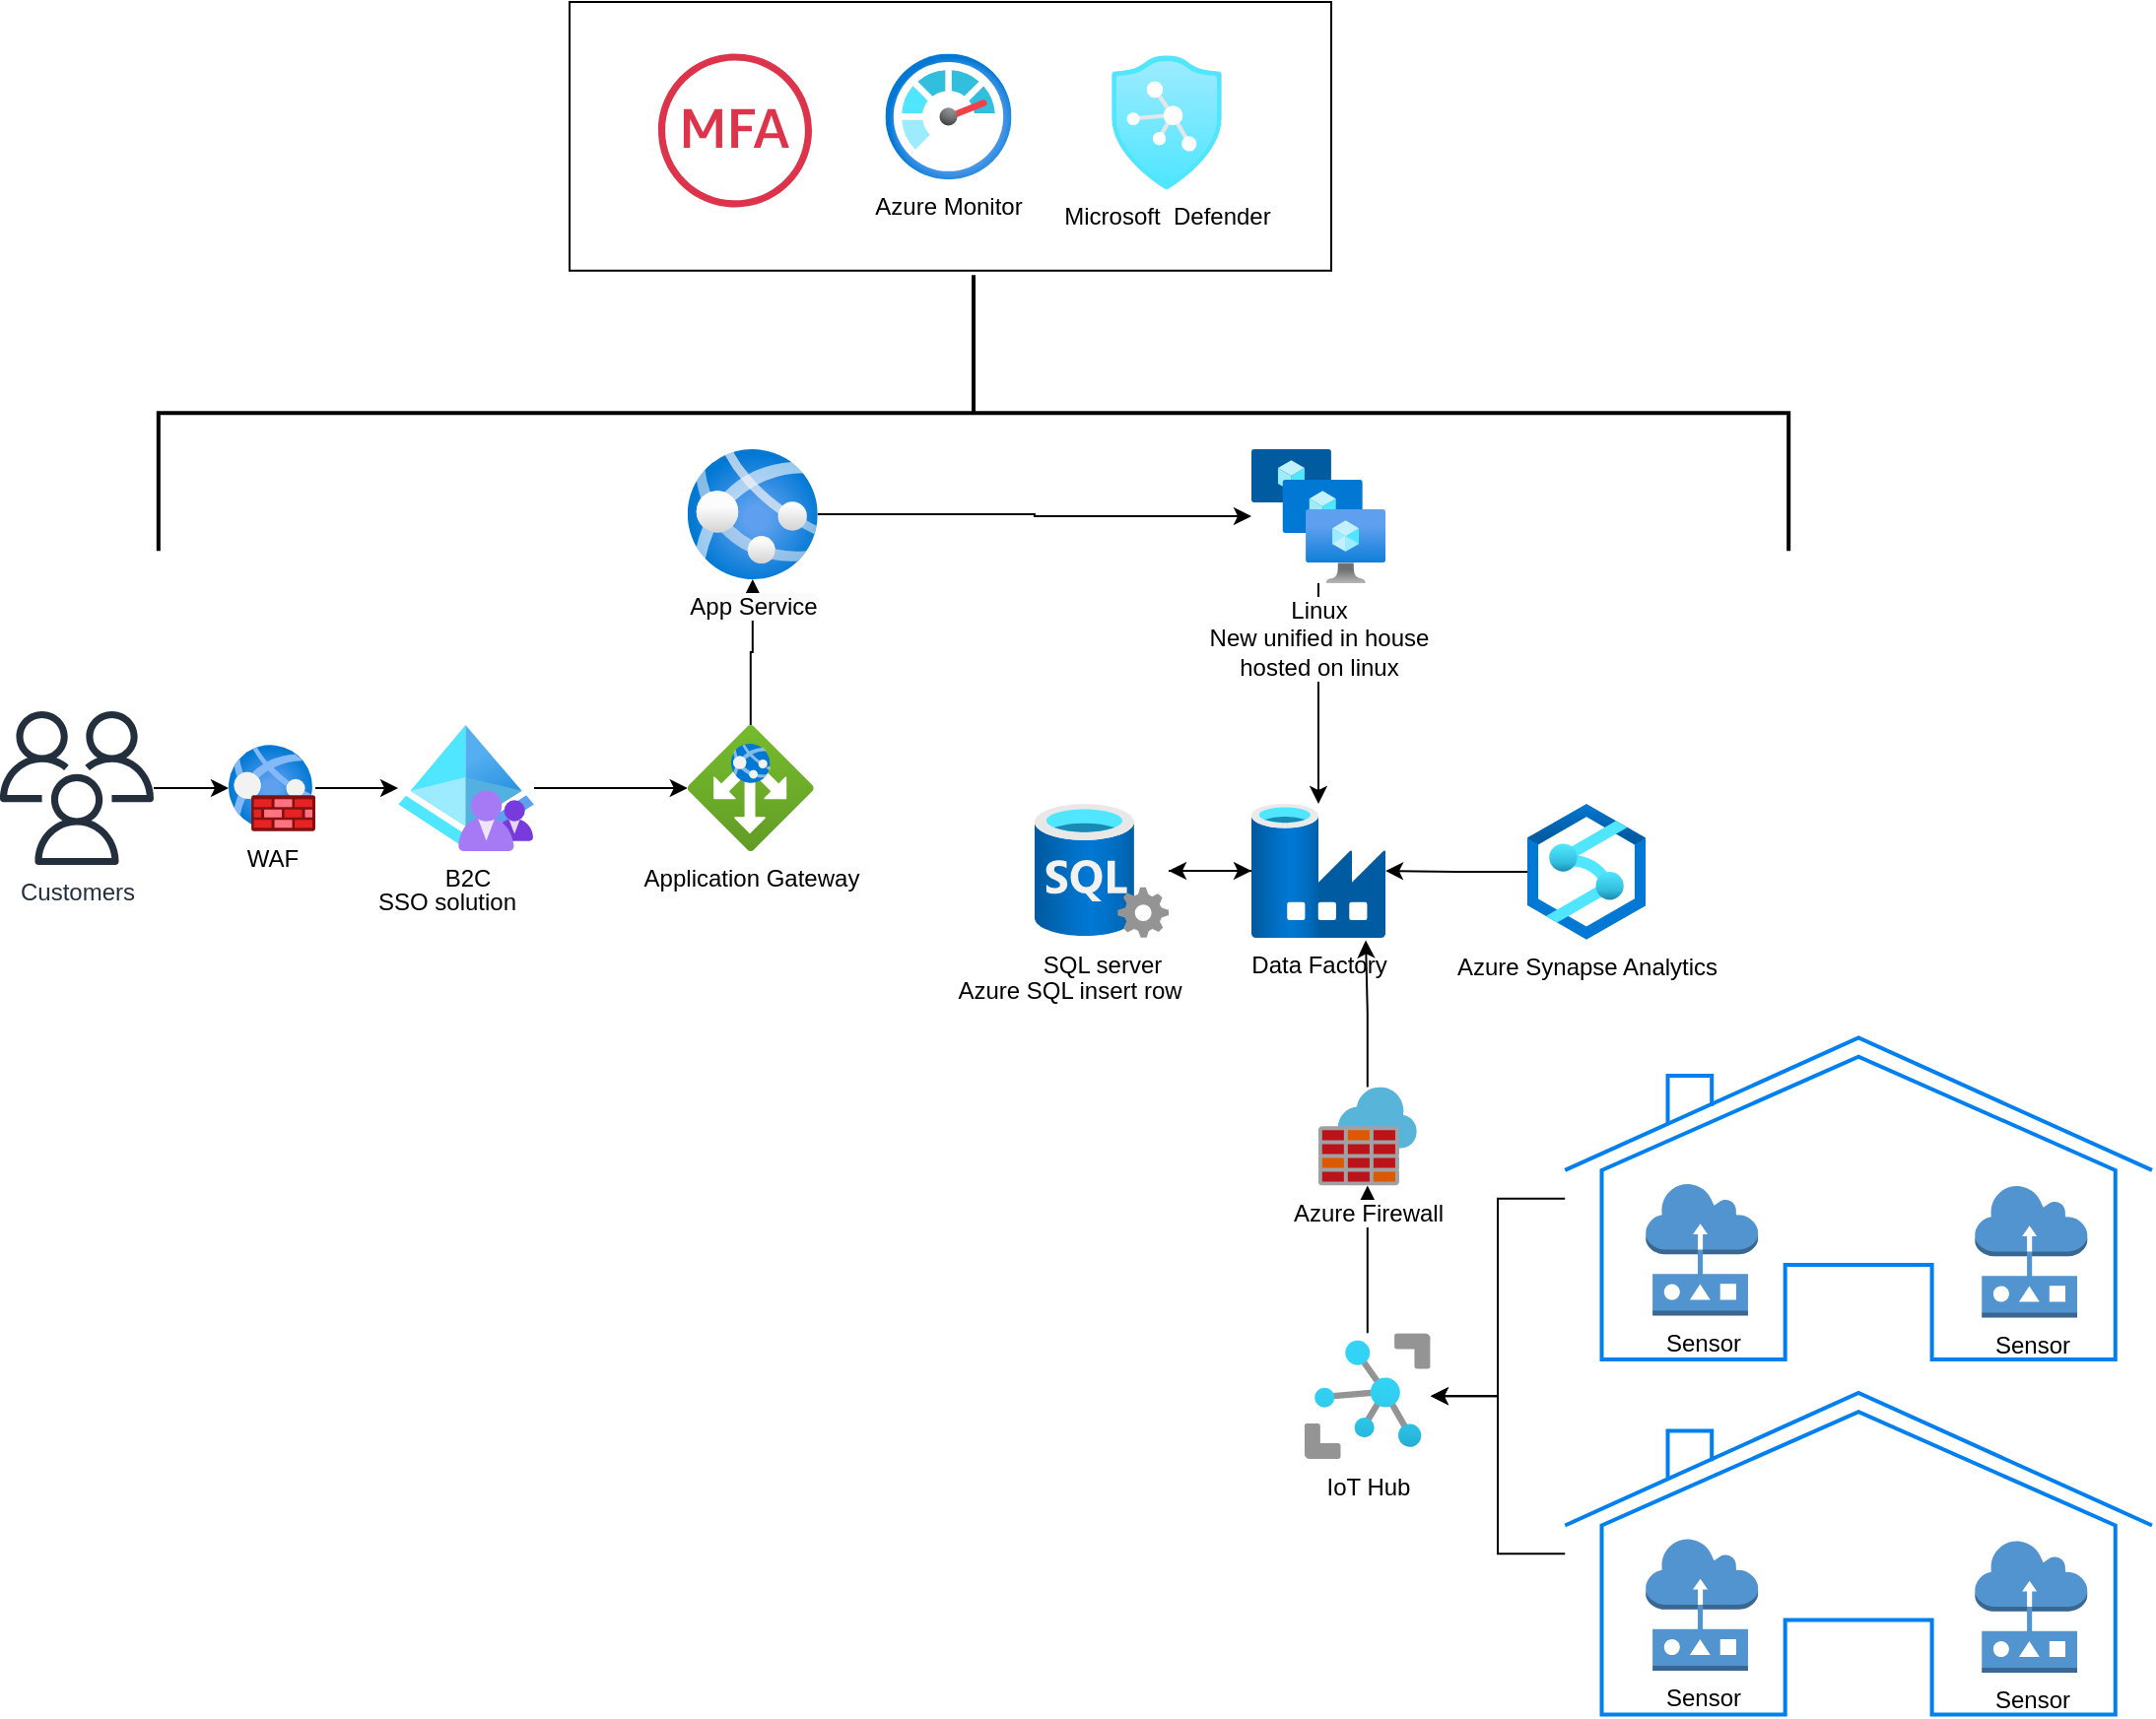 <mxfile version="21.7.4" type="github">
  <diagram name="Page-1" id="bsTo58zp84ljqE6qS9Kt">
    <mxGraphModel dx="3160" dy="1284" grid="1" gridSize="10" guides="1" tooltips="1" connect="1" arrows="1" fold="1" page="1" pageScale="1" pageWidth="827" pageHeight="1169" math="0" shadow="0">
      <root>
        <mxCell id="0" />
        <mxCell id="1" parent="0" />
        <mxCell id="RAjeQEvejyIeY-pR_Ogj-1" value="" style="verticalLabelPosition=bottom;verticalAlign=top;html=1;shape=mxgraph.basic.rect;fillColor2=none;strokeWidth=1;size=20;indent=5;" vertex="1" parent="1">
          <mxGeometry x="11" y="103.0" width="386.5" height="136.37" as="geometry" />
        </mxCell>
        <mxCell id="RAjeQEvejyIeY-pR_Ogj-5" style="edgeStyle=orthogonalEdgeStyle;rounded=0;orthogonalLoop=1;jettySize=auto;html=1;" edge="1" parent="1" source="RAjeQEvejyIeY-pR_Ogj-6" target="RAjeQEvejyIeY-pR_Ogj-33">
          <mxGeometry relative="1" as="geometry" />
        </mxCell>
        <mxCell id="RAjeQEvejyIeY-pR_Ogj-6" value="Data Factory&lt;br&gt;" style="image;aspect=fixed;html=1;points=[];align=center;fontSize=12;image=img/lib/azure2/databases/Data_Factory.svg;" vertex="1" parent="1">
          <mxGeometry x="357" y="510" width="68" height="68" as="geometry" />
        </mxCell>
        <mxCell id="RAjeQEvejyIeY-pR_Ogj-7" style="edgeStyle=orthogonalEdgeStyle;rounded=0;orthogonalLoop=1;jettySize=auto;html=1;" edge="1" parent="1" source="RAjeQEvejyIeY-pR_Ogj-8" target="RAjeQEvejyIeY-pR_Ogj-6">
          <mxGeometry relative="1" as="geometry" />
        </mxCell>
        <mxCell id="RAjeQEvejyIeY-pR_Ogj-8" value="Azure Synapse Analytics" style="image;aspect=fixed;html=1;points=[];align=center;fontSize=12;image=img/lib/azure2/analytics/Azure_Synapse_Analytics.svg;" vertex="1" parent="1">
          <mxGeometry x="497" y="510" width="60" height="69" as="geometry" />
        </mxCell>
        <mxCell id="RAjeQEvejyIeY-pR_Ogj-10" value="Microsoft&amp;nbsp; Defender" style="image;aspect=fixed;html=1;points=[];align=center;fontSize=12;image=img/lib/azure2/security/Azure_Defender.svg;" vertex="1" parent="1">
          <mxGeometry x="286" y="130.18" width="56.0" height="68" as="geometry" />
        </mxCell>
        <mxCell id="RAjeQEvejyIeY-pR_Ogj-11" value="Azure Monitor" style="image;aspect=fixed;html=1;points=[];align=center;fontSize=12;image=img/lib/azure2/management_governance/Monitor.svg;" vertex="1" parent="1">
          <mxGeometry x="171.25" y="129.19" width="64" height="64" as="geometry" />
        </mxCell>
        <mxCell id="RAjeQEvejyIeY-pR_Ogj-12" style="edgeStyle=orthogonalEdgeStyle;rounded=0;orthogonalLoop=1;jettySize=auto;html=1;entryX=0.853;entryY=1.018;entryDx=0;entryDy=0;entryPerimeter=0;" edge="1" parent="1" source="RAjeQEvejyIeY-pR_Ogj-61" target="RAjeQEvejyIeY-pR_Ogj-6">
          <mxGeometry relative="1" as="geometry">
            <mxPoint x="418.9" y="718.0" as="targetPoint" />
          </mxGeometry>
        </mxCell>
        <mxCell id="RAjeQEvejyIeY-pR_Ogj-13" style="edgeStyle=orthogonalEdgeStyle;rounded=0;orthogonalLoop=1;jettySize=auto;html=1;" edge="1" parent="1" source="RAjeQEvejyIeY-pR_Ogj-14" target="RAjeQEvejyIeY-pR_Ogj-61">
          <mxGeometry relative="1" as="geometry" />
        </mxCell>
        <mxCell id="RAjeQEvejyIeY-pR_Ogj-14" value="IoT Hub&lt;br&gt;" style="image;aspect=fixed;html=1;points=[];align=center;fontSize=12;image=img/lib/azure2/iot/IoT_Hub.svg;" vertex="1" parent="1">
          <mxGeometry x="383.9" y="778.63" width="64" height="64" as="geometry" />
        </mxCell>
        <mxCell id="RAjeQEvejyIeY-pR_Ogj-20" style="edgeStyle=orthogonalEdgeStyle;rounded=0;orthogonalLoop=1;jettySize=auto;html=1;" edge="1" parent="1" source="RAjeQEvejyIeY-pR_Ogj-21" target="RAjeQEvejyIeY-pR_Ogj-14">
          <mxGeometry relative="1" as="geometry" />
        </mxCell>
        <mxCell id="RAjeQEvejyIeY-pR_Ogj-21" value="" style="html=1;verticalLabelPosition=bottom;align=center;labelBackgroundColor=#ffffff;verticalAlign=top;strokeWidth=2;strokeColor=#0080F0;shadow=0;dashed=0;shape=mxgraph.ios7.icons.home;" vertex="1" parent="1">
          <mxGeometry x="516.13" y="628.74" width="297.87" height="163.26" as="geometry" />
        </mxCell>
        <mxCell id="RAjeQEvejyIeY-pR_Ogj-22" value="Sensor&lt;br&gt;" style="outlineConnect=0;dashed=0;verticalLabelPosition=bottom;verticalAlign=top;align=center;html=1;shape=mxgraph.aws3.sensor;fillColor=#5294CF;gradientColor=none;" vertex="1" parent="1">
          <mxGeometry x="724.18" y="703.74" width="56.95" height="67" as="geometry" />
        </mxCell>
        <mxCell id="RAjeQEvejyIeY-pR_Ogj-23" value="Sensor&lt;br&gt;" style="outlineConnect=0;dashed=0;verticalLabelPosition=bottom;verticalAlign=top;align=center;html=1;shape=mxgraph.aws3.sensor;fillColor=#5294CF;gradientColor=none;" vertex="1" parent="1">
          <mxGeometry x="557.13" y="702.74" width="56.95" height="67" as="geometry" />
        </mxCell>
        <mxCell id="RAjeQEvejyIeY-pR_Ogj-24" style="edgeStyle=orthogonalEdgeStyle;rounded=0;orthogonalLoop=1;jettySize=auto;html=1;" edge="1" parent="1" source="RAjeQEvejyIeY-pR_Ogj-25" target="RAjeQEvejyIeY-pR_Ogj-14">
          <mxGeometry relative="1" as="geometry" />
        </mxCell>
        <mxCell id="RAjeQEvejyIeY-pR_Ogj-25" value="" style="html=1;verticalLabelPosition=bottom;align=center;labelBackgroundColor=#ffffff;verticalAlign=top;strokeWidth=2;strokeColor=#0080F0;shadow=0;dashed=0;shape=mxgraph.ios7.icons.home;" vertex="1" parent="1">
          <mxGeometry x="516.13" y="809" width="297.87" height="163.26" as="geometry" />
        </mxCell>
        <mxCell id="RAjeQEvejyIeY-pR_Ogj-26" value="Sensor&lt;br&gt;" style="outlineConnect=0;dashed=0;verticalLabelPosition=bottom;verticalAlign=top;align=center;html=1;shape=mxgraph.aws3.sensor;fillColor=#5294CF;gradientColor=none;" vertex="1" parent="1">
          <mxGeometry x="724.18" y="884" width="56.95" height="67" as="geometry" />
        </mxCell>
        <mxCell id="RAjeQEvejyIeY-pR_Ogj-27" value="Sensor&lt;br&gt;" style="outlineConnect=0;dashed=0;verticalLabelPosition=bottom;verticalAlign=top;align=center;html=1;shape=mxgraph.aws3.sensor;fillColor=#5294CF;gradientColor=none;" vertex="1" parent="1">
          <mxGeometry x="557.13" y="883" width="56.95" height="67" as="geometry" />
        </mxCell>
        <mxCell id="RAjeQEvejyIeY-pR_Ogj-30" value="Customers" style="sketch=0;outlineConnect=0;fontColor=#232F3E;gradientColor=none;fillColor=#232F3D;strokeColor=none;dashed=0;verticalLabelPosition=bottom;verticalAlign=top;align=center;html=1;fontSize=12;fontStyle=0;aspect=fixed;pointerEvents=1;shape=mxgraph.aws4.users;" vertex="1" parent="1">
          <mxGeometry x="-278" y="463" width="78" height="78" as="geometry" />
        </mxCell>
        <mxCell id="RAjeQEvejyIeY-pR_Ogj-32" style="edgeStyle=orthogonalEdgeStyle;rounded=0;orthogonalLoop=1;jettySize=auto;html=1;" edge="1" parent="1" source="RAjeQEvejyIeY-pR_Ogj-33" target="RAjeQEvejyIeY-pR_Ogj-6">
          <mxGeometry relative="1" as="geometry" />
        </mxCell>
        <mxCell id="RAjeQEvejyIeY-pR_Ogj-33" value="SQL server&lt;br&gt;" style="image;aspect=fixed;html=1;points=[];align=center;fontSize=12;image=img/lib/azure2/databases/SQL_Server.svg;" vertex="1" parent="1">
          <mxGeometry x="247" y="510" width="68" height="68" as="geometry" />
        </mxCell>
        <mxCell id="RAjeQEvejyIeY-pR_Ogj-34" value="Azure SQL insert row" style="text;strokeColor=none;align=center;fillColor=none;html=1;verticalAlign=middle;whiteSpace=wrap;rounded=0;" vertex="1" parent="1">
          <mxGeometry x="190.0" y="575" width="150" height="60" as="geometry" />
        </mxCell>
        <mxCell id="RAjeQEvejyIeY-pR_Ogj-40" value="" style="edgeStyle=orthogonalEdgeStyle;rounded=0;orthogonalLoop=1;jettySize=auto;html=1;" edge="1" parent="1" source="RAjeQEvejyIeY-pR_Ogj-55" target="RAjeQEvejyIeY-pR_Ogj-42">
          <mxGeometry relative="1" as="geometry">
            <mxPoint x="-142" y="502" as="sourcePoint" />
            <mxPoint x="93" y="505" as="targetPoint" />
          </mxGeometry>
        </mxCell>
        <mxCell id="RAjeQEvejyIeY-pR_Ogj-41" style="edgeStyle=orthogonalEdgeStyle;rounded=0;orthogonalLoop=1;jettySize=auto;html=1;" edge="1" parent="1" source="RAjeQEvejyIeY-pR_Ogj-42" target="RAjeQEvejyIeY-pR_Ogj-49">
          <mxGeometry relative="1" as="geometry" />
        </mxCell>
        <mxCell id="RAjeQEvejyIeY-pR_Ogj-42" value="B2C" style="image;aspect=fixed;html=1;points=[];align=center;fontSize=12;image=img/lib/azure2/identity/Azure_AD_B2C.svg;" vertex="1" parent="1">
          <mxGeometry x="-76" y="470" width="69" height="64" as="geometry" />
        </mxCell>
        <mxCell id="RAjeQEvejyIeY-pR_Ogj-43" value="SSO solution" style="text;strokeColor=none;align=center;fillColor=none;html=1;verticalAlign=middle;whiteSpace=wrap;rounded=0;" vertex="1" parent="1">
          <mxGeometry x="-101.5" y="535" width="100" height="50" as="geometry" />
        </mxCell>
        <mxCell id="RAjeQEvejyIeY-pR_Ogj-44" style="edgeStyle=orthogonalEdgeStyle;rounded=0;orthogonalLoop=1;jettySize=auto;html=1;" edge="1" parent="1" source="RAjeQEvejyIeY-pR_Ogj-45" target="RAjeQEvejyIeY-pR_Ogj-6">
          <mxGeometry relative="1" as="geometry" />
        </mxCell>
        <mxCell id="RAjeQEvejyIeY-pR_Ogj-45" value="Linux&lt;br style=&quot;border-color: var(--border-color);&quot;&gt;New unified in house&lt;br style=&quot;border-color: var(--border-color);&quot;&gt;hosted on linux" style="image;aspect=fixed;html=1;points=[];align=center;fontSize=12;image=img/lib/azure2/compute/VM_Scale_Sets.svg;" vertex="1" parent="1">
          <mxGeometry x="357" y="330" width="68" height="68" as="geometry" />
        </mxCell>
        <mxCell id="RAjeQEvejyIeY-pR_Ogj-48" style="edgeStyle=orthogonalEdgeStyle;rounded=0;orthogonalLoop=1;jettySize=auto;html=1;" edge="1" parent="1" source="RAjeQEvejyIeY-pR_Ogj-49" target="RAjeQEvejyIeY-pR_Ogj-51">
          <mxGeometry relative="1" as="geometry" />
        </mxCell>
        <mxCell id="RAjeQEvejyIeY-pR_Ogj-49" value="Application Gateway" style="image;aspect=fixed;html=1;points=[];align=center;fontSize=12;image=img/lib/azure2/networking/Application_Gateways.svg;" vertex="1" parent="1">
          <mxGeometry x="70.88" y="470" width="64" height="64" as="geometry" />
        </mxCell>
        <mxCell id="RAjeQEvejyIeY-pR_Ogj-50" style="edgeStyle=orthogonalEdgeStyle;rounded=0;orthogonalLoop=1;jettySize=auto;html=1;" edge="1" parent="1" source="RAjeQEvejyIeY-pR_Ogj-51" target="RAjeQEvejyIeY-pR_Ogj-45">
          <mxGeometry relative="1" as="geometry" />
        </mxCell>
        <mxCell id="RAjeQEvejyIeY-pR_Ogj-51" value="&lt;span style=&quot;color: rgb(0, 0, 0); font-family: Helvetica; font-size: 12px; font-style: normal; font-variant-ligatures: normal; font-variant-caps: normal; font-weight: 400; letter-spacing: normal; orphans: 2; text-align: center; text-indent: 0px; text-transform: none; widows: 2; word-spacing: 0px; -webkit-text-stroke-width: 0px; background-color: rgb(251, 251, 251); text-decoration-thickness: initial; text-decoration-style: initial; text-decoration-color: initial; float: none; display: inline !important;&quot;&gt;App Service&lt;/span&gt;" style="image;aspect=fixed;html=1;points=[];align=center;fontSize=12;image=img/lib/azure2/compute/App_Services.svg;" vertex="1" parent="1">
          <mxGeometry x="70.88" y="330" width="66" height="66" as="geometry" />
        </mxCell>
        <mxCell id="RAjeQEvejyIeY-pR_Ogj-54" value="" style="edgeStyle=orthogonalEdgeStyle;rounded=0;orthogonalLoop=1;jettySize=auto;html=1;" edge="1" parent="1" source="RAjeQEvejyIeY-pR_Ogj-30" target="RAjeQEvejyIeY-pR_Ogj-55">
          <mxGeometry relative="1" as="geometry">
            <mxPoint x="-142" y="502" as="sourcePoint" />
            <mxPoint x="-76" y="502" as="targetPoint" />
          </mxGeometry>
        </mxCell>
        <mxCell id="RAjeQEvejyIeY-pR_Ogj-55" value="WAF" style="image;aspect=fixed;html=1;points=[];align=center;fontSize=12;image=img/lib/azure2/networking/Web_Application_Firewall_Policies_WAF.svg;" vertex="1" parent="1">
          <mxGeometry x="-162" y="480" width="44" height="44" as="geometry" />
        </mxCell>
        <mxCell id="RAjeQEvejyIeY-pR_Ogj-60" value="" style="sketch=0;outlineConnect=0;fontColor=#232F3E;gradientColor=none;fillColor=#DD344C;strokeColor=none;dashed=0;verticalLabelPosition=bottom;verticalAlign=top;align=center;html=1;fontSize=12;fontStyle=0;aspect=fixed;pointerEvents=1;shape=mxgraph.aws4.mfa_token;" vertex="1" parent="1">
          <mxGeometry x="56" y="129.19" width="78" height="78" as="geometry" />
        </mxCell>
        <mxCell id="RAjeQEvejyIeY-pR_Ogj-61" value="Azure Firewall" style="image;sketch=0;aspect=fixed;html=1;points=[];align=center;fontSize=12;image=img/lib/mscae/Azure_Firewall.svg;" vertex="1" parent="1">
          <mxGeometry x="390.9" y="653.74" width="50" height="50" as="geometry" />
        </mxCell>
        <mxCell id="RAjeQEvejyIeY-pR_Ogj-64" value="" style="strokeWidth=2;html=1;shape=mxgraph.flowchart.annotation_2;align=left;labelPosition=right;pointerEvents=1;rotation=90;" vertex="1" parent="1">
          <mxGeometry x="146.0" y="-102" width="140" height="827.18" as="geometry" />
        </mxCell>
      </root>
    </mxGraphModel>
  </diagram>
</mxfile>
